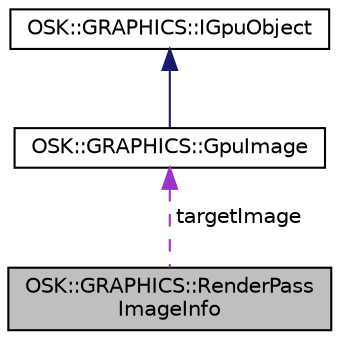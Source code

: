 digraph "OSK::GRAPHICS::RenderPassImageInfo"
{
 // LATEX_PDF_SIZE
  edge [fontname="Helvetica",fontsize="10",labelfontname="Helvetica",labelfontsize="10"];
  node [fontname="Helvetica",fontsize="10",shape=record];
  Node1 [label="OSK::GRAPHICS::RenderPass\lImageInfo",height=0.2,width=0.4,color="black", fillcolor="grey75", style="filled", fontcolor="black",tooltip=" "];
  Node2 -> Node1 [dir="back",color="darkorchid3",fontsize="10",style="dashed",label=" targetImage" ,fontname="Helvetica"];
  Node2 [label="OSK::GRAPHICS::GpuImage",height=0.2,width=0.4,color="black", fillcolor="white", style="filled",URL="$class_o_s_k_1_1_g_r_a_p_h_i_c_s_1_1_gpu_image.html",tooltip="Representación interna de una imagen en la GPU."];
  Node3 -> Node2 [dir="back",color="midnightblue",fontsize="10",style="solid",fontname="Helvetica"];
  Node3 [label="OSK::GRAPHICS::IGpuObject",height=0.2,width=0.4,color="black", fillcolor="white", style="filled",URL="$class_o_s_k_1_1_g_r_a_p_h_i_c_s_1_1_i_gpu_object.html",tooltip="Interfaz común para los objetos almacenados en la CPU."];
}
